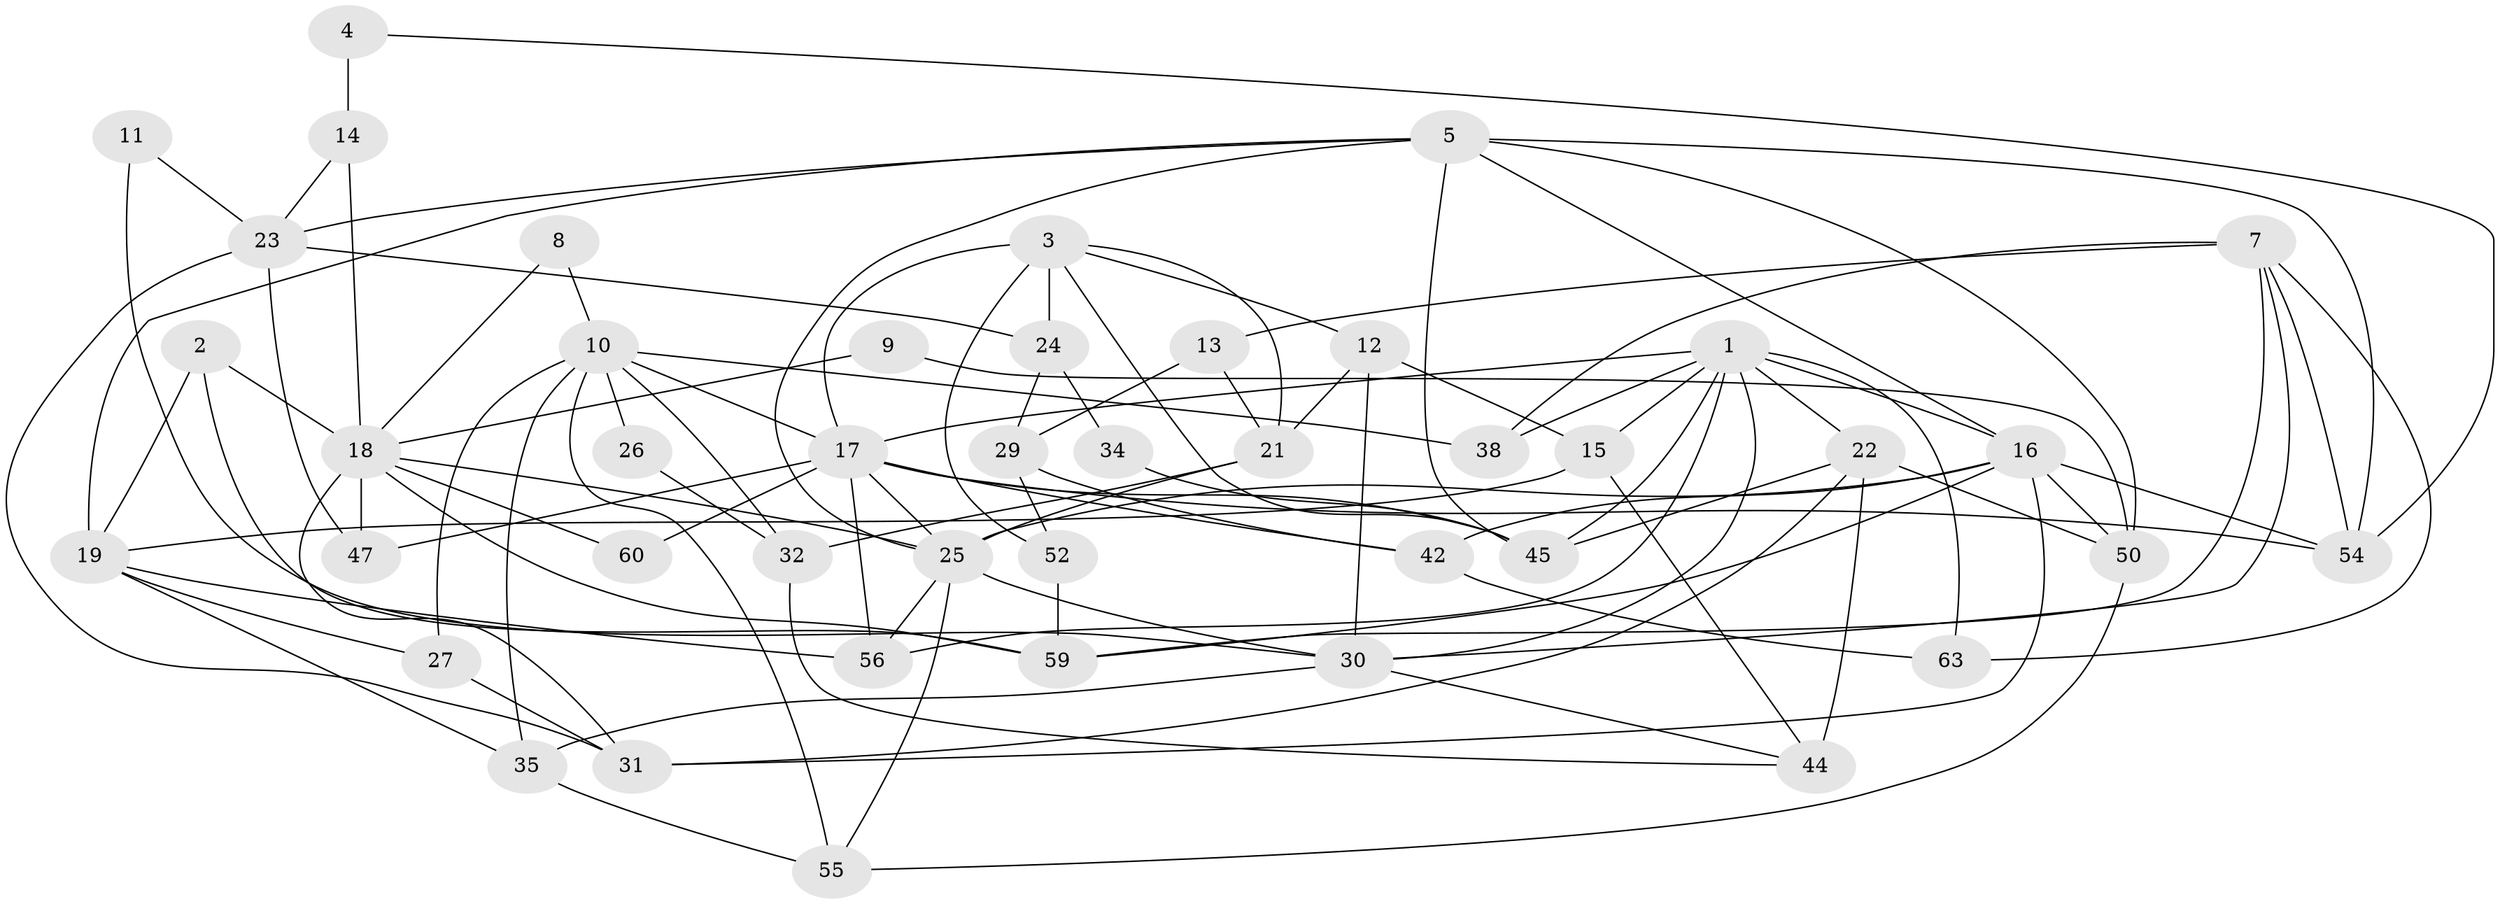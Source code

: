// Generated by graph-tools (version 1.1) at 2025/52/02/27/25 19:52:08]
// undirected, 44 vertices, 102 edges
graph export_dot {
graph [start="1"]
  node [color=gray90,style=filled];
  1 [super="+62"];
  2;
  3 [super="+41"];
  4 [super="+6"];
  5 [super="+61"];
  7 [super="+20"];
  8;
  9;
  10 [super="+36"];
  11;
  12;
  13;
  14;
  15 [super="+28"];
  16 [super="+58"];
  17 [super="+37"];
  18 [super="+57"];
  19;
  21 [super="+39"];
  22 [super="+40"];
  23 [super="+51"];
  24;
  25 [super="+46"];
  26;
  27;
  29;
  30 [super="+33"];
  31 [super="+43"];
  32;
  34;
  35 [super="+49"];
  38;
  42;
  44 [super="+53"];
  45 [super="+48"];
  47;
  50;
  52;
  54;
  55;
  56;
  59;
  60;
  63;
  1 -- 38;
  1 -- 15;
  1 -- 16;
  1 -- 56;
  1 -- 45;
  1 -- 30;
  1 -- 63;
  1 -- 17;
  1 -- 22;
  2 -- 18;
  2 -- 59;
  2 -- 19;
  3 -- 24 [weight=2];
  3 -- 17;
  3 -- 52;
  3 -- 21;
  3 -- 12;
  3 -- 45;
  4 -- 14 [weight=2];
  4 -- 54;
  5 -- 54;
  5 -- 25;
  5 -- 45;
  5 -- 50;
  5 -- 23;
  5 -- 16;
  5 -- 19;
  7 -- 54;
  7 -- 13;
  7 -- 30;
  7 -- 59;
  7 -- 63;
  7 -- 38;
  8 -- 10;
  8 -- 18;
  9 -- 50;
  9 -- 18;
  10 -- 32;
  10 -- 17;
  10 -- 26;
  10 -- 38;
  10 -- 55;
  10 -- 27;
  10 -- 35;
  11 -- 30;
  11 -- 23;
  12 -- 30;
  12 -- 15;
  12 -- 21;
  13 -- 29;
  13 -- 21;
  14 -- 18;
  14 -- 23;
  15 -- 44 [weight=2];
  15 -- 19;
  16 -- 50;
  16 -- 31;
  16 -- 42;
  16 -- 54;
  16 -- 25;
  16 -- 59;
  17 -- 47;
  17 -- 56;
  17 -- 25;
  17 -- 54;
  17 -- 42;
  17 -- 60;
  17 -- 45;
  18 -- 31;
  18 -- 59;
  18 -- 60;
  18 -- 25;
  18 -- 47;
  19 -- 27;
  19 -- 56;
  19 -- 35;
  21 -- 32;
  21 -- 25;
  22 -- 50;
  22 -- 45;
  22 -- 44;
  22 -- 31;
  23 -- 31;
  23 -- 24;
  23 -- 47;
  24 -- 29;
  24 -- 34;
  25 -- 55;
  25 -- 56;
  25 -- 30;
  26 -- 32;
  27 -- 31;
  29 -- 42;
  29 -- 52;
  30 -- 35;
  30 -- 44;
  32 -- 44;
  34 -- 45;
  35 -- 55;
  42 -- 63;
  50 -- 55;
  52 -- 59;
}
